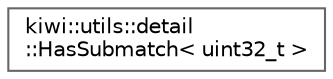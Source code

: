 digraph "Graphical Class Hierarchy"
{
 // LATEX_PDF_SIZE
  bgcolor="transparent";
  edge [fontname=Helvetica,fontsize=10,labelfontname=Helvetica,labelfontsize=10];
  node [fontname=Helvetica,fontsize=10,shape=box,height=0.2,width=0.4];
  rankdir="LR";
  Node0 [id="Node000000",label="kiwi::utils::detail\l::HasSubmatch\< uint32_t \>",height=0.2,width=0.4,color="grey40", fillcolor="white", style="filled",URL="$structkiwi_1_1utils_1_1detail_1_1HasSubmatch.html",tooltip=" "];
}
